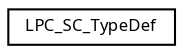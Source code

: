 digraph "Graphical Class Hierarchy"
{
  edge [fontname="Sans",fontsize="8",labelfontname="Sans",labelfontsize="8"];
  node [fontname="Sans",fontsize="8",shape=record];
  rankdir="LR";
  Node1 [label="LPC_SC_TypeDef",height=0.2,width=0.4,color="black", fillcolor="white", style="filled",URL="$struct_l_p_c___s_c___type_def.html",tooltip="System Control (SC) register structure definition. "];
}
